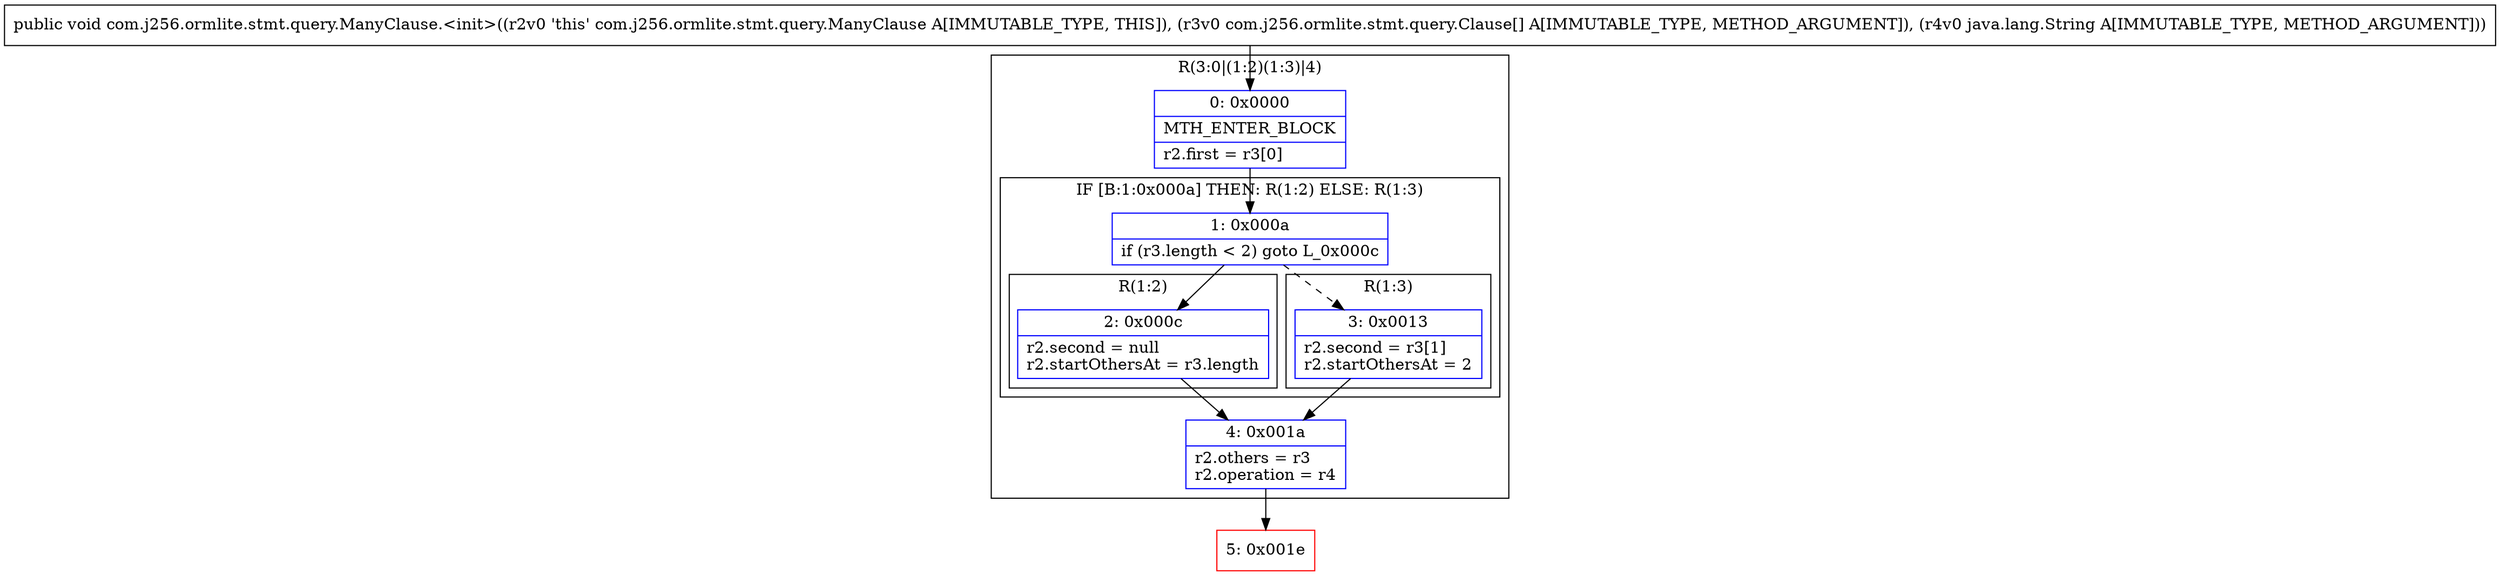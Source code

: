 digraph "CFG forcom.j256.ormlite.stmt.query.ManyClause.\<init\>([Lcom\/j256\/ormlite\/stmt\/query\/Clause;Ljava\/lang\/String;)V" {
subgraph cluster_Region_339963936 {
label = "R(3:0|(1:2)(1:3)|4)";
node [shape=record,color=blue];
Node_0 [shape=record,label="{0\:\ 0x0000|MTH_ENTER_BLOCK\l|r2.first = r3[0]\l}"];
subgraph cluster_IfRegion_1743955293 {
label = "IF [B:1:0x000a] THEN: R(1:2) ELSE: R(1:3)";
node [shape=record,color=blue];
Node_1 [shape=record,label="{1\:\ 0x000a|if (r3.length \< 2) goto L_0x000c\l}"];
subgraph cluster_Region_1088224005 {
label = "R(1:2)";
node [shape=record,color=blue];
Node_2 [shape=record,label="{2\:\ 0x000c|r2.second = null\lr2.startOthersAt = r3.length\l}"];
}
subgraph cluster_Region_888154938 {
label = "R(1:3)";
node [shape=record,color=blue];
Node_3 [shape=record,label="{3\:\ 0x0013|r2.second = r3[1]\lr2.startOthersAt = 2\l}"];
}
}
Node_4 [shape=record,label="{4\:\ 0x001a|r2.others = r3\lr2.operation = r4\l}"];
}
Node_5 [shape=record,color=red,label="{5\:\ 0x001e}"];
MethodNode[shape=record,label="{public void com.j256.ormlite.stmt.query.ManyClause.\<init\>((r2v0 'this' com.j256.ormlite.stmt.query.ManyClause A[IMMUTABLE_TYPE, THIS]), (r3v0 com.j256.ormlite.stmt.query.Clause[] A[IMMUTABLE_TYPE, METHOD_ARGUMENT]), (r4v0 java.lang.String A[IMMUTABLE_TYPE, METHOD_ARGUMENT])) }"];
MethodNode -> Node_0;
Node_0 -> Node_1;
Node_1 -> Node_2;
Node_1 -> Node_3[style=dashed];
Node_2 -> Node_4;
Node_3 -> Node_4;
Node_4 -> Node_5;
}

